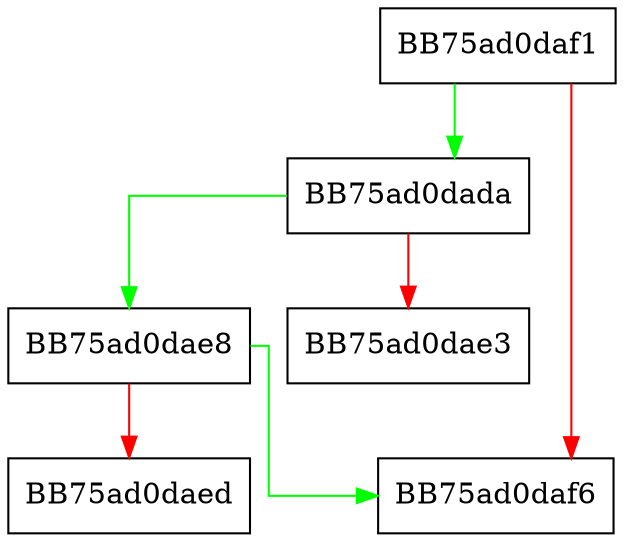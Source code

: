digraph FUN_75ad0daf1 {
  node [shape="box"];
  graph [splines=ortho];
  BB75ad0dada -> BB75ad0dae8 [color="green"];
  BB75ad0dada -> BB75ad0dae3 [color="red"];
  BB75ad0dae8 -> BB75ad0daf6 [color="green"];
  BB75ad0dae8 -> BB75ad0daed [color="red"];
  BB75ad0daf1 -> BB75ad0dada [color="green"];
  BB75ad0daf1 -> BB75ad0daf6 [color="red"];
}